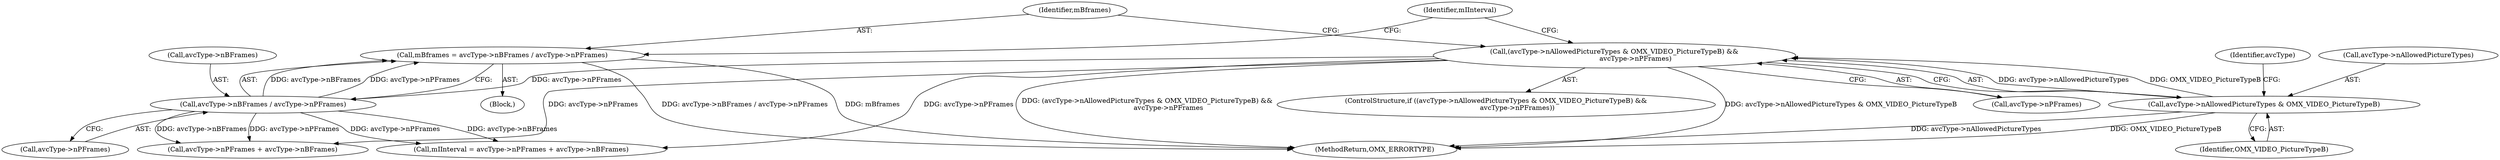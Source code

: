 digraph "0_Android_295c883fe3105b19bcd0f9e07d54c6b589fc5bff_15@integer" {
"1000176" [label="(Call,mBframes = avcType->nBFrames / avcType->nPFrames)"];
"1000178" [label="(Call,avcType->nBFrames / avcType->nPFrames)"];
"1000166" [label="(Call,(avcType->nAllowedPictureTypes & OMX_VIDEO_PictureTypeB) &&\n                    avcType->nPFrames)"];
"1000167" [label="(Call,avcType->nAllowedPictureTypes & OMX_VIDEO_PictureTypeB)"];
"1000173" [label="(Identifier,avcType)"];
"1000177" [label="(Identifier,mBframes)"];
"1000166" [label="(Call,(avcType->nAllowedPictureTypes & OMX_VIDEO_PictureTypeB) &&\n                    avcType->nPFrames)"];
"1000176" [label="(Call,mBframes = avcType->nBFrames / avcType->nPFrames)"];
"1000182" [label="(Call,avcType->nPFrames)"];
"1000172" [label="(Call,avcType->nPFrames)"];
"1000279" [label="(MethodReturn,OMX_ERRORTYPE)"];
"1000179" [label="(Call,avcType->nBFrames)"];
"1000168" [label="(Call,avcType->nAllowedPictureTypes)"];
"1000187" [label="(Call,avcType->nPFrames + avcType->nBFrames)"];
"1000167" [label="(Call,avcType->nAllowedPictureTypes & OMX_VIDEO_PictureTypeB)"];
"1000185" [label="(Call,mIInterval = avcType->nPFrames + avcType->nBFrames)"];
"1000171" [label="(Identifier,OMX_VIDEO_PictureTypeB)"];
"1000175" [label="(Block,)"];
"1000186" [label="(Identifier,mIInterval)"];
"1000165" [label="(ControlStructure,if ((avcType->nAllowedPictureTypes & OMX_VIDEO_PictureTypeB) &&\n                    avcType->nPFrames))"];
"1000178" [label="(Call,avcType->nBFrames / avcType->nPFrames)"];
"1000176" -> "1000175"  [label="AST: "];
"1000176" -> "1000178"  [label="CFG: "];
"1000177" -> "1000176"  [label="AST: "];
"1000178" -> "1000176"  [label="AST: "];
"1000186" -> "1000176"  [label="CFG: "];
"1000176" -> "1000279"  [label="DDG: avcType->nBFrames / avcType->nPFrames"];
"1000176" -> "1000279"  [label="DDG: mBframes"];
"1000178" -> "1000176"  [label="DDG: avcType->nBFrames"];
"1000178" -> "1000176"  [label="DDG: avcType->nPFrames"];
"1000178" -> "1000182"  [label="CFG: "];
"1000179" -> "1000178"  [label="AST: "];
"1000182" -> "1000178"  [label="AST: "];
"1000166" -> "1000178"  [label="DDG: avcType->nPFrames"];
"1000178" -> "1000185"  [label="DDG: avcType->nPFrames"];
"1000178" -> "1000185"  [label="DDG: avcType->nBFrames"];
"1000178" -> "1000187"  [label="DDG: avcType->nPFrames"];
"1000178" -> "1000187"  [label="DDG: avcType->nBFrames"];
"1000166" -> "1000165"  [label="AST: "];
"1000166" -> "1000167"  [label="CFG: "];
"1000166" -> "1000172"  [label="CFG: "];
"1000167" -> "1000166"  [label="AST: "];
"1000172" -> "1000166"  [label="AST: "];
"1000177" -> "1000166"  [label="CFG: "];
"1000186" -> "1000166"  [label="CFG: "];
"1000166" -> "1000279"  [label="DDG: (avcType->nAllowedPictureTypes & OMX_VIDEO_PictureTypeB) &&\n                    avcType->nPFrames"];
"1000166" -> "1000279"  [label="DDG: avcType->nAllowedPictureTypes & OMX_VIDEO_PictureTypeB"];
"1000167" -> "1000166"  [label="DDG: avcType->nAllowedPictureTypes"];
"1000167" -> "1000166"  [label="DDG: OMX_VIDEO_PictureTypeB"];
"1000166" -> "1000185"  [label="DDG: avcType->nPFrames"];
"1000166" -> "1000187"  [label="DDG: avcType->nPFrames"];
"1000167" -> "1000171"  [label="CFG: "];
"1000168" -> "1000167"  [label="AST: "];
"1000171" -> "1000167"  [label="AST: "];
"1000173" -> "1000167"  [label="CFG: "];
"1000167" -> "1000279"  [label="DDG: avcType->nAllowedPictureTypes"];
"1000167" -> "1000279"  [label="DDG: OMX_VIDEO_PictureTypeB"];
}
